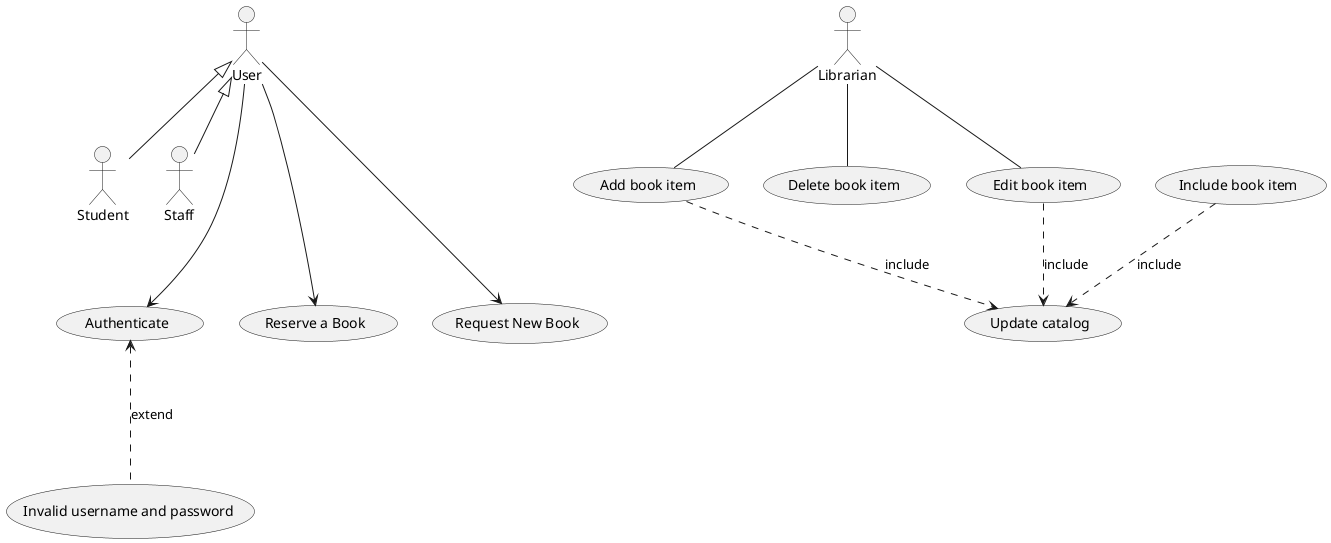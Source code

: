 @startuml
:User: <|-- :Student:
:User: <|-- :Staff:

:User: ---> (Authenticate)
:User: ---> (Reserve a Book)
:User: ---> (Request New Book)
(Authenticate) <... (Invalid username and password) : extend

:Librarian: -- (Add book item)
:Librarian: -- (Delete book item)
:Librarian: -- (Edit book item)

(Add book item) ..> (Update catalog): include
(Include book item) ..> (Update catalog): include
(Edit book item) ..> (Update catalog): include
@enduml